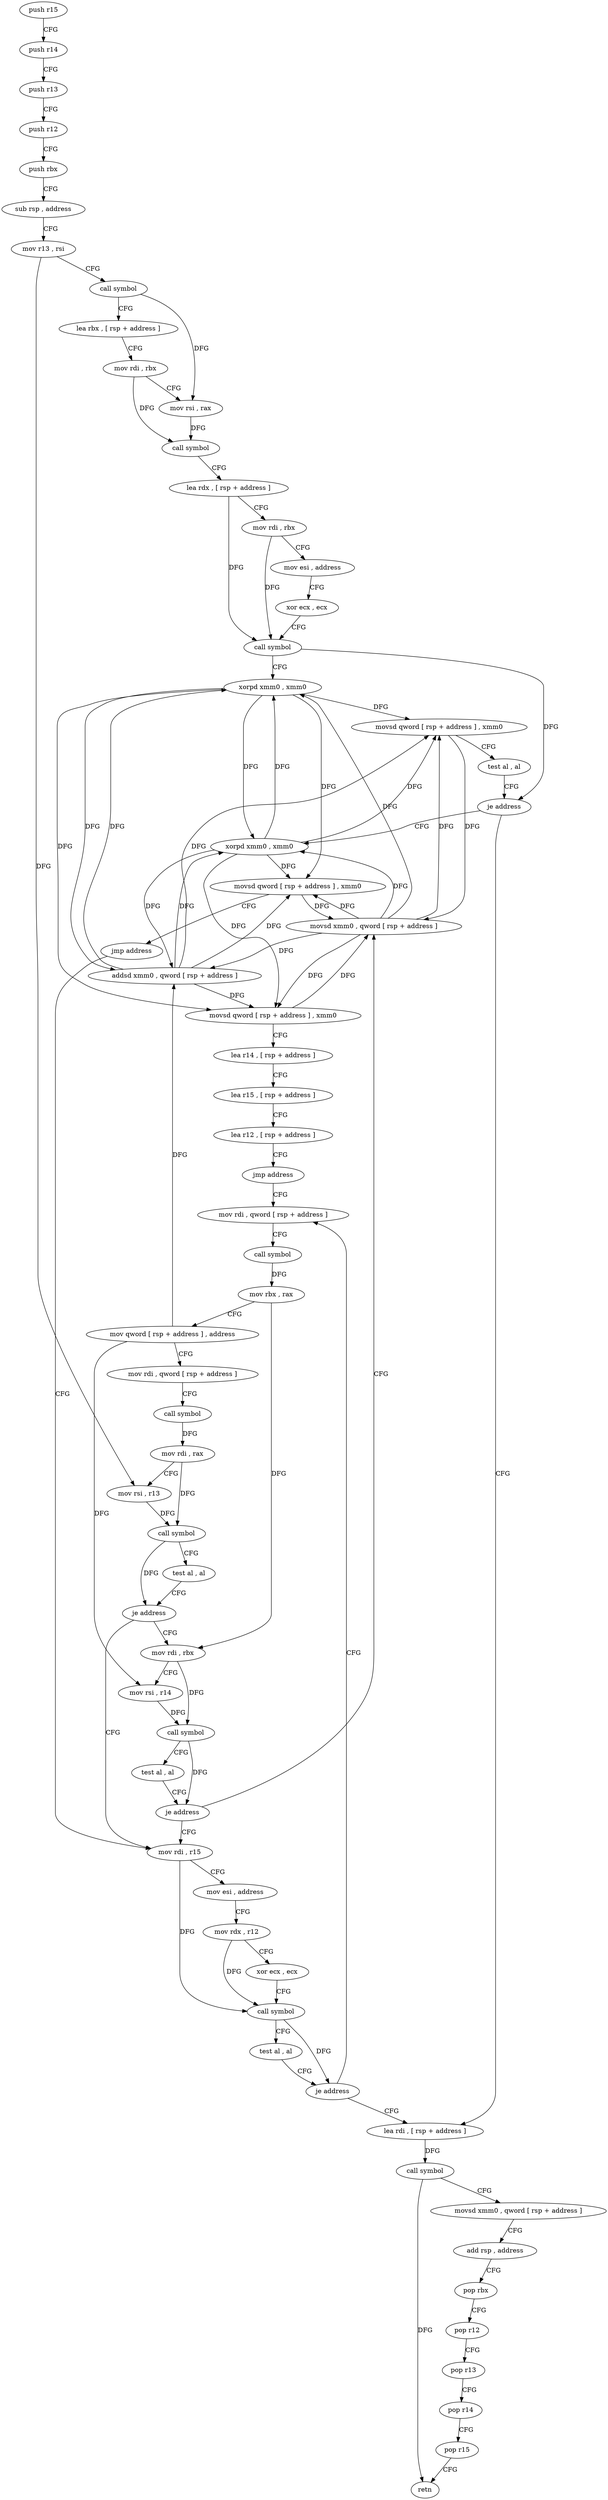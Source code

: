 digraph "func" {
"152160" [label = "push r15" ]
"152162" [label = "push r14" ]
"152164" [label = "push r13" ]
"152166" [label = "push r12" ]
"152168" [label = "push rbx" ]
"152169" [label = "sub rsp , address" ]
"152173" [label = "mov r13 , rsi" ]
"152176" [label = "call symbol" ]
"152181" [label = "lea rbx , [ rsp + address ]" ]
"152186" [label = "mov rdi , rbx" ]
"152189" [label = "mov rsi , rax" ]
"152192" [label = "call symbol" ]
"152197" [label = "lea rdx , [ rsp + address ]" ]
"152202" [label = "mov rdi , rbx" ]
"152205" [label = "mov esi , address" ]
"152210" [label = "xor ecx , ecx" ]
"152212" [label = "call symbol" ]
"152217" [label = "xorpd xmm0 , xmm0" ]
"152221" [label = "movsd qword [ rsp + address ] , xmm0" ]
"152227" [label = "test al , al" ]
"152229" [label = "je address" ]
"152376" [label = "lea rdi , [ rsp + address ]" ]
"152235" [label = "xorpd xmm0 , xmm0" ]
"152381" [label = "call symbol" ]
"152386" [label = "movsd xmm0 , qword [ rsp + address ]" ]
"152392" [label = "add rsp , address" ]
"152396" [label = "pop rbx" ]
"152397" [label = "pop r12" ]
"152399" [label = "pop r13" ]
"152401" [label = "pop r14" ]
"152403" [label = "pop r15" ]
"152405" [label = "retn" ]
"152239" [label = "movsd qword [ rsp + address ] , xmm0" ]
"152245" [label = "lea r14 , [ rsp + address ]" ]
"152250" [label = "lea r15 , [ rsp + address ]" ]
"152255" [label = "lea r12 , [ rsp + address ]" ]
"152260" [label = "jmp address" ]
"152294" [label = "mov rdi , qword [ rsp + address ]" ]
"152299" [label = "call symbol" ]
"152304" [label = "mov rbx , rax" ]
"152307" [label = "mov qword [ rsp + address ] , address" ]
"152316" [label = "mov rdi , qword [ rsp + address ]" ]
"152321" [label = "call symbol" ]
"152326" [label = "mov rdi , rax" ]
"152329" [label = "mov rsi , r13" ]
"152332" [label = "call symbol" ]
"152337" [label = "test al , al" ]
"152339" [label = "je address" ]
"152272" [label = "mov rdi , r15" ]
"152341" [label = "mov rdi , rbx" ]
"152275" [label = "mov esi , address" ]
"152280" [label = "mov rdx , r12" ]
"152283" [label = "xor ecx , ecx" ]
"152285" [label = "call symbol" ]
"152290" [label = "test al , al" ]
"152292" [label = "je address" ]
"152344" [label = "mov rsi , r14" ]
"152347" [label = "call symbol" ]
"152352" [label = "test al , al" ]
"152354" [label = "je address" ]
"152356" [label = "movsd xmm0 , qword [ rsp + address ]" ]
"152362" [label = "addsd xmm0 , qword [ rsp + address ]" ]
"152368" [label = "movsd qword [ rsp + address ] , xmm0" ]
"152374" [label = "jmp address" ]
"152160" -> "152162" [ label = "CFG" ]
"152162" -> "152164" [ label = "CFG" ]
"152164" -> "152166" [ label = "CFG" ]
"152166" -> "152168" [ label = "CFG" ]
"152168" -> "152169" [ label = "CFG" ]
"152169" -> "152173" [ label = "CFG" ]
"152173" -> "152176" [ label = "CFG" ]
"152173" -> "152329" [ label = "DFG" ]
"152176" -> "152181" [ label = "CFG" ]
"152176" -> "152189" [ label = "DFG" ]
"152181" -> "152186" [ label = "CFG" ]
"152186" -> "152189" [ label = "CFG" ]
"152186" -> "152192" [ label = "DFG" ]
"152189" -> "152192" [ label = "DFG" ]
"152192" -> "152197" [ label = "CFG" ]
"152197" -> "152202" [ label = "CFG" ]
"152197" -> "152212" [ label = "DFG" ]
"152202" -> "152205" [ label = "CFG" ]
"152202" -> "152212" [ label = "DFG" ]
"152205" -> "152210" [ label = "CFG" ]
"152210" -> "152212" [ label = "CFG" ]
"152212" -> "152217" [ label = "CFG" ]
"152212" -> "152229" [ label = "DFG" ]
"152217" -> "152221" [ label = "DFG" ]
"152217" -> "152235" [ label = "DFG" ]
"152217" -> "152239" [ label = "DFG" ]
"152217" -> "152362" [ label = "DFG" ]
"152217" -> "152368" [ label = "DFG" ]
"152221" -> "152227" [ label = "CFG" ]
"152221" -> "152356" [ label = "DFG" ]
"152227" -> "152229" [ label = "CFG" ]
"152229" -> "152376" [ label = "CFG" ]
"152229" -> "152235" [ label = "CFG" ]
"152376" -> "152381" [ label = "DFG" ]
"152235" -> "152239" [ label = "DFG" ]
"152235" -> "152217" [ label = "DFG" ]
"152235" -> "152221" [ label = "DFG" ]
"152235" -> "152362" [ label = "DFG" ]
"152235" -> "152368" [ label = "DFG" ]
"152381" -> "152386" [ label = "CFG" ]
"152381" -> "152405" [ label = "DFG" ]
"152386" -> "152392" [ label = "CFG" ]
"152392" -> "152396" [ label = "CFG" ]
"152396" -> "152397" [ label = "CFG" ]
"152397" -> "152399" [ label = "CFG" ]
"152399" -> "152401" [ label = "CFG" ]
"152401" -> "152403" [ label = "CFG" ]
"152403" -> "152405" [ label = "CFG" ]
"152239" -> "152245" [ label = "CFG" ]
"152239" -> "152356" [ label = "DFG" ]
"152245" -> "152250" [ label = "CFG" ]
"152250" -> "152255" [ label = "CFG" ]
"152255" -> "152260" [ label = "CFG" ]
"152260" -> "152294" [ label = "CFG" ]
"152294" -> "152299" [ label = "CFG" ]
"152299" -> "152304" [ label = "DFG" ]
"152304" -> "152307" [ label = "CFG" ]
"152304" -> "152341" [ label = "DFG" ]
"152307" -> "152316" [ label = "CFG" ]
"152307" -> "152362" [ label = "DFG" ]
"152307" -> "152344" [ label = "DFG" ]
"152316" -> "152321" [ label = "CFG" ]
"152321" -> "152326" [ label = "DFG" ]
"152326" -> "152329" [ label = "CFG" ]
"152326" -> "152332" [ label = "DFG" ]
"152329" -> "152332" [ label = "DFG" ]
"152332" -> "152337" [ label = "CFG" ]
"152332" -> "152339" [ label = "DFG" ]
"152337" -> "152339" [ label = "CFG" ]
"152339" -> "152272" [ label = "CFG" ]
"152339" -> "152341" [ label = "CFG" ]
"152272" -> "152275" [ label = "CFG" ]
"152272" -> "152285" [ label = "DFG" ]
"152341" -> "152344" [ label = "CFG" ]
"152341" -> "152347" [ label = "DFG" ]
"152275" -> "152280" [ label = "CFG" ]
"152280" -> "152283" [ label = "CFG" ]
"152280" -> "152285" [ label = "DFG" ]
"152283" -> "152285" [ label = "CFG" ]
"152285" -> "152290" [ label = "CFG" ]
"152285" -> "152292" [ label = "DFG" ]
"152290" -> "152292" [ label = "CFG" ]
"152292" -> "152376" [ label = "CFG" ]
"152292" -> "152294" [ label = "CFG" ]
"152344" -> "152347" [ label = "DFG" ]
"152347" -> "152352" [ label = "CFG" ]
"152347" -> "152354" [ label = "DFG" ]
"152352" -> "152354" [ label = "CFG" ]
"152354" -> "152272" [ label = "CFG" ]
"152354" -> "152356" [ label = "CFG" ]
"152356" -> "152362" [ label = "DFG" ]
"152356" -> "152217" [ label = "DFG" ]
"152356" -> "152221" [ label = "DFG" ]
"152356" -> "152235" [ label = "DFG" ]
"152356" -> "152239" [ label = "DFG" ]
"152356" -> "152368" [ label = "DFG" ]
"152362" -> "152368" [ label = "DFG" ]
"152362" -> "152217" [ label = "DFG" ]
"152362" -> "152221" [ label = "DFG" ]
"152362" -> "152235" [ label = "DFG" ]
"152362" -> "152239" [ label = "DFG" ]
"152368" -> "152374" [ label = "CFG" ]
"152368" -> "152356" [ label = "DFG" ]
"152374" -> "152272" [ label = "CFG" ]
}
